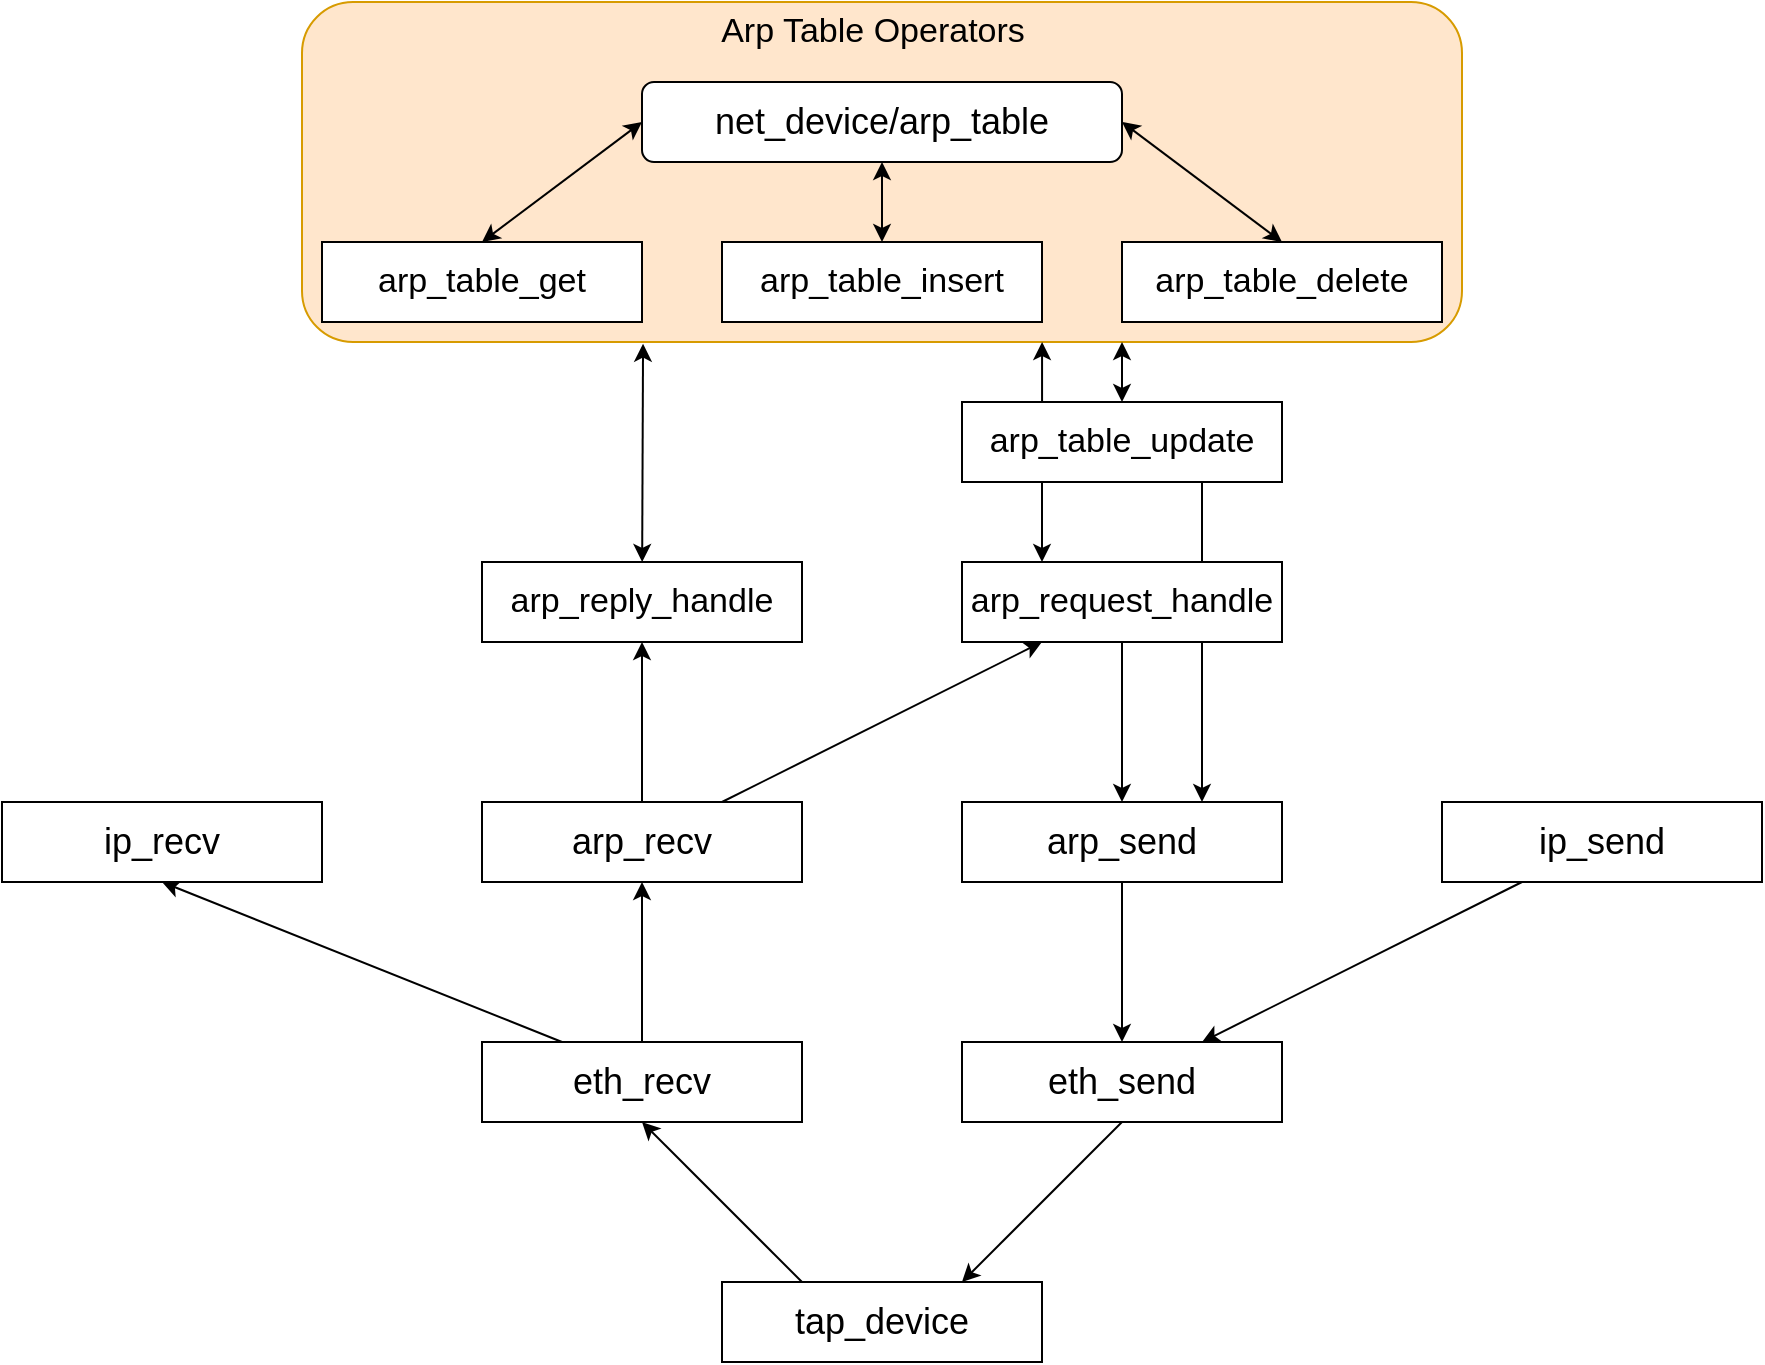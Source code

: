 <mxfile version="16.4.11" type="device"><diagram id="k8z-V2GPGbGaX9ZAaIGD" name="Page-1"><mxGraphModel dx="1865" dy="1804" grid="1" gridSize="10" guides="1" tooltips="1" connect="1" arrows="1" fold="1" page="1" pageScale="1" pageWidth="827" pageHeight="1169" math="0" shadow="0"><root><mxCell id="0"/><mxCell id="1" parent="0"/><mxCell id="bJRML57HhyGk4pTU6oFa-42" value="" style="rounded=1;whiteSpace=wrap;html=1;fontSize=17;fillColor=#ffe6cc;strokeColor=#d79b00;" vertex="1" parent="1"><mxGeometry x="70" y="-360" width="580" height="170" as="geometry"/></mxCell><mxCell id="bJRML57HhyGk4pTU6oFa-7" style="edgeStyle=none;rounded=0;orthogonalLoop=1;jettySize=auto;html=1;exitX=0.25;exitY=0;exitDx=0;exitDy=0;entryX=0.5;entryY=1;entryDx=0;entryDy=0;fontSize=18;" edge="1" parent="1" source="bJRML57HhyGk4pTU6oFa-2" target="bJRML57HhyGk4pTU6oFa-3"><mxGeometry relative="1" as="geometry"/></mxCell><mxCell id="bJRML57HhyGk4pTU6oFa-2" value="tap_device" style="rounded=0;whiteSpace=wrap;html=1;fontSize=18;" vertex="1" parent="1"><mxGeometry x="280" y="280" width="160" height="40" as="geometry"/></mxCell><mxCell id="bJRML57HhyGk4pTU6oFa-16" style="edgeStyle=none;rounded=0;orthogonalLoop=1;jettySize=auto;html=1;exitX=0.5;exitY=0;exitDx=0;exitDy=0;entryX=0.5;entryY=1;entryDx=0;entryDy=0;fontSize=18;" edge="1" parent="1" source="bJRML57HhyGk4pTU6oFa-3" target="bJRML57HhyGk4pTU6oFa-10"><mxGeometry relative="1" as="geometry"/></mxCell><mxCell id="bJRML57HhyGk4pTU6oFa-17" style="edgeStyle=none;rounded=0;orthogonalLoop=1;jettySize=auto;html=1;exitX=0.25;exitY=0;exitDx=0;exitDy=0;entryX=0.5;entryY=1;entryDx=0;entryDy=0;fontSize=18;" edge="1" parent="1" source="bJRML57HhyGk4pTU6oFa-3" target="bJRML57HhyGk4pTU6oFa-9"><mxGeometry relative="1" as="geometry"/></mxCell><mxCell id="bJRML57HhyGk4pTU6oFa-3" value="eth_recv" style="rounded=0;whiteSpace=wrap;html=1;fontSize=18;" vertex="1" parent="1"><mxGeometry x="160" y="160" width="160" height="40" as="geometry"/></mxCell><mxCell id="bJRML57HhyGk4pTU6oFa-8" style="edgeStyle=none;rounded=0;orthogonalLoop=1;jettySize=auto;html=1;exitX=0.5;exitY=1;exitDx=0;exitDy=0;entryX=0.75;entryY=0;entryDx=0;entryDy=0;fontSize=18;" edge="1" parent="1" source="bJRML57HhyGk4pTU6oFa-4" target="bJRML57HhyGk4pTU6oFa-2"><mxGeometry relative="1" as="geometry"/></mxCell><mxCell id="bJRML57HhyGk4pTU6oFa-4" value="eth_send" style="rounded=0;whiteSpace=wrap;html=1;fontSize=18;" vertex="1" parent="1"><mxGeometry x="400" y="160" width="160" height="40" as="geometry"/></mxCell><mxCell id="bJRML57HhyGk4pTU6oFa-9" value="ip_recv" style="rounded=0;whiteSpace=wrap;html=1;fontSize=18;" vertex="1" parent="1"><mxGeometry x="-80" y="40" width="160" height="40" as="geometry"/></mxCell><mxCell id="bJRML57HhyGk4pTU6oFa-26" style="edgeStyle=none;rounded=0;orthogonalLoop=1;jettySize=auto;html=1;exitX=0.5;exitY=0;exitDx=0;exitDy=0;fontSize=17;" edge="1" parent="1" source="bJRML57HhyGk4pTU6oFa-10" target="bJRML57HhyGk4pTU6oFa-24"><mxGeometry relative="1" as="geometry"/></mxCell><mxCell id="bJRML57HhyGk4pTU6oFa-27" style="edgeStyle=none;rounded=0;orthogonalLoop=1;jettySize=auto;html=1;exitX=0.75;exitY=0;exitDx=0;exitDy=0;entryX=0.25;entryY=1;entryDx=0;entryDy=0;fontSize=17;" edge="1" parent="1" source="bJRML57HhyGk4pTU6oFa-10" target="bJRML57HhyGk4pTU6oFa-25"><mxGeometry relative="1" as="geometry"/></mxCell><mxCell id="bJRML57HhyGk4pTU6oFa-10" value="arp_recv" style="rounded=0;whiteSpace=wrap;html=1;fontSize=18;" vertex="1" parent="1"><mxGeometry x="160" y="40" width="160" height="40" as="geometry"/></mxCell><mxCell id="bJRML57HhyGk4pTU6oFa-19" style="edgeStyle=none;rounded=0;orthogonalLoop=1;jettySize=auto;html=1;entryX=0.75;entryY=0;entryDx=0;entryDy=0;fontSize=18;" edge="1" parent="1" source="bJRML57HhyGk4pTU6oFa-13" target="bJRML57HhyGk4pTU6oFa-4"><mxGeometry relative="1" as="geometry"/></mxCell><mxCell id="bJRML57HhyGk4pTU6oFa-13" value="ip_send" style="rounded=0;whiteSpace=wrap;html=1;fontSize=18;" vertex="1" parent="1"><mxGeometry x="640" y="40" width="160" height="40" as="geometry"/></mxCell><mxCell id="bJRML57HhyGk4pTU6oFa-18" style="edgeStyle=none;rounded=0;orthogonalLoop=1;jettySize=auto;html=1;exitX=0.5;exitY=1;exitDx=0;exitDy=0;entryX=0.5;entryY=0;entryDx=0;entryDy=0;fontSize=18;" edge="1" parent="1" source="bJRML57HhyGk4pTU6oFa-14" target="bJRML57HhyGk4pTU6oFa-4"><mxGeometry relative="1" as="geometry"/></mxCell><mxCell id="bJRML57HhyGk4pTU6oFa-14" value="arp_send" style="rounded=0;whiteSpace=wrap;html=1;fontSize=18;" vertex="1" parent="1"><mxGeometry x="400" y="40" width="160" height="40" as="geometry"/></mxCell><mxCell id="bJRML57HhyGk4pTU6oFa-22" value="net_device/arp_table" style="rounded=1;whiteSpace=wrap;html=1;fontSize=18;" vertex="1" parent="1"><mxGeometry x="240" y="-320" width="240" height="40" as="geometry"/></mxCell><mxCell id="bJRML57HhyGk4pTU6oFa-44" style="edgeStyle=none;rounded=0;orthogonalLoop=1;jettySize=auto;html=1;entryX=0.294;entryY=1.005;entryDx=0;entryDy=0;entryPerimeter=0;fontSize=17;startArrow=classic;startFill=1;" edge="1" parent="1" source="bJRML57HhyGk4pTU6oFa-24" target="bJRML57HhyGk4pTU6oFa-42"><mxGeometry relative="1" as="geometry"/></mxCell><mxCell id="bJRML57HhyGk4pTU6oFa-24" value="arp_reply_handle" style="rounded=0;whiteSpace=wrap;html=1;fontSize=17;" vertex="1" parent="1"><mxGeometry x="160" y="-80" width="160" height="40" as="geometry"/></mxCell><mxCell id="bJRML57HhyGk4pTU6oFa-29" style="edgeStyle=none;rounded=0;orthogonalLoop=1;jettySize=auto;html=1;exitX=0.5;exitY=1;exitDx=0;exitDy=0;entryX=0.5;entryY=0;entryDx=0;entryDy=0;fontSize=17;" edge="1" parent="1" source="bJRML57HhyGk4pTU6oFa-25" target="bJRML57HhyGk4pTU6oFa-14"><mxGeometry relative="1" as="geometry"/></mxCell><mxCell id="bJRML57HhyGk4pTU6oFa-33" style="edgeStyle=none;rounded=0;orthogonalLoop=1;jettySize=auto;html=1;exitX=0.75;exitY=1;exitDx=0;exitDy=0;entryX=0.75;entryY=0;entryDx=0;entryDy=0;fontSize=17;" edge="1" parent="1" source="bJRML57HhyGk4pTU6oFa-30" target="bJRML57HhyGk4pTU6oFa-14"><mxGeometry relative="1" as="geometry"/></mxCell><mxCell id="bJRML57HhyGk4pTU6oFa-45" style="edgeStyle=none;rounded=0;orthogonalLoop=1;jettySize=auto;html=1;fontSize=17;startArrow=classic;startFill=1;" edge="1" parent="1" source="bJRML57HhyGk4pTU6oFa-30"><mxGeometry relative="1" as="geometry"><mxPoint x="480" y="-190" as="targetPoint"/></mxGeometry></mxCell><mxCell id="bJRML57HhyGk4pTU6oFa-46" style="edgeStyle=none;rounded=0;orthogonalLoop=1;jettySize=auto;html=1;exitX=0.25;exitY=0;exitDx=0;exitDy=0;entryX=0.638;entryY=1;entryDx=0;entryDy=0;entryPerimeter=0;fontSize=17;startArrow=classic;startFill=1;" edge="1" parent="1" source="bJRML57HhyGk4pTU6oFa-25" target="bJRML57HhyGk4pTU6oFa-42"><mxGeometry relative="1" as="geometry"/></mxCell><mxCell id="bJRML57HhyGk4pTU6oFa-25" value="arp_request_handle" style="rounded=0;whiteSpace=wrap;html=1;fontSize=17;" vertex="1" parent="1"><mxGeometry x="400" y="-80" width="160" height="40" as="geometry"/></mxCell><mxCell id="bJRML57HhyGk4pTU6oFa-39" style="edgeStyle=none;rounded=0;orthogonalLoop=1;jettySize=auto;html=1;exitX=0.5;exitY=0;exitDx=0;exitDy=0;entryX=0;entryY=0.5;entryDx=0;entryDy=0;fontSize=17;startArrow=classic;startFill=1;" edge="1" parent="1" source="bJRML57HhyGk4pTU6oFa-34" target="bJRML57HhyGk4pTU6oFa-22"><mxGeometry relative="1" as="geometry"/></mxCell><mxCell id="bJRML57HhyGk4pTU6oFa-34" value="arp_table_get" style="rounded=0;whiteSpace=wrap;html=1;fontSize=17;" vertex="1" parent="1"><mxGeometry x="80" y="-240" width="160" height="40" as="geometry"/></mxCell><mxCell id="bJRML57HhyGk4pTU6oFa-40" style="edgeStyle=none;rounded=0;orthogonalLoop=1;jettySize=auto;html=1;exitX=0.5;exitY=0;exitDx=0;exitDy=0;entryX=0.5;entryY=1;entryDx=0;entryDy=0;fontSize=17;startArrow=classic;startFill=1;" edge="1" parent="1" source="bJRML57HhyGk4pTU6oFa-37" target="bJRML57HhyGk4pTU6oFa-22"><mxGeometry relative="1" as="geometry"/></mxCell><mxCell id="bJRML57HhyGk4pTU6oFa-37" value="arp_table_insert" style="rounded=0;whiteSpace=wrap;html=1;fontSize=17;" vertex="1" parent="1"><mxGeometry x="280" y="-240" width="160" height="40" as="geometry"/></mxCell><mxCell id="bJRML57HhyGk4pTU6oFa-41" style="edgeStyle=none;rounded=0;orthogonalLoop=1;jettySize=auto;html=1;exitX=0.5;exitY=0;exitDx=0;exitDy=0;fontSize=17;startArrow=classic;startFill=1;entryX=1;entryY=0.5;entryDx=0;entryDy=0;" edge="1" parent="1" source="bJRML57HhyGk4pTU6oFa-38" target="bJRML57HhyGk4pTU6oFa-22"><mxGeometry relative="1" as="geometry"><mxPoint x="470" y="-310" as="targetPoint"/></mxGeometry></mxCell><mxCell id="bJRML57HhyGk4pTU6oFa-38" value="arp_table_delete" style="rounded=0;whiteSpace=wrap;html=1;fontSize=17;" vertex="1" parent="1"><mxGeometry x="480" y="-240" width="160" height="40" as="geometry"/></mxCell><mxCell id="bJRML57HhyGk4pTU6oFa-43" value="Arp Table Operators" style="text;html=1;align=center;verticalAlign=middle;resizable=0;points=[];autosize=1;strokeColor=none;fillColor=none;fontSize=17;" vertex="1" parent="1"><mxGeometry x="270" y="-360" width="170" height="30" as="geometry"/></mxCell><mxCell id="bJRML57HhyGk4pTU6oFa-30" value="arp_table_update" style="rounded=0;whiteSpace=wrap;html=1;fontSize=17;" vertex="1" parent="1"><mxGeometry x="400" y="-160" width="160" height="40" as="geometry"/></mxCell></root></mxGraphModel></diagram></mxfile>